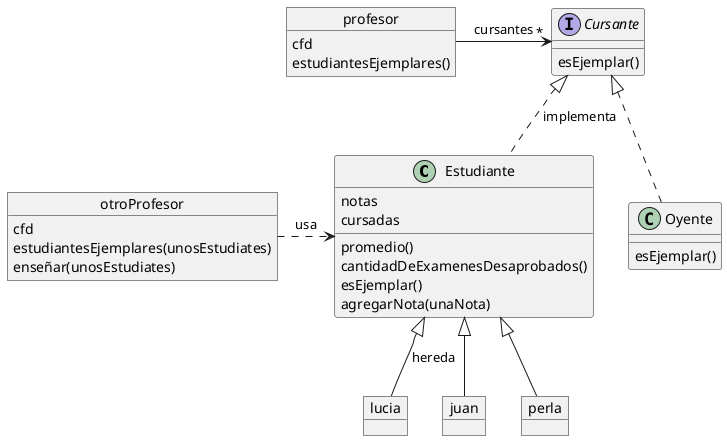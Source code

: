 @startuml
class Estudiante {
  notas
  cursadas

  promedio()
  cantidadDeExamenesDesaprobados()
  esEjemplar()
  agregarNota(unaNota)
}

class Oyente {
  esEjemplar()
}

object profesor {
  cfd

  estudiantesEjemplares()
}

object otroProfesor {
  cfd

  estudiantesEjemplares(unosEstudiates)
  enseñar(unosEstudiates)
}

object lucia {

}

object juan {

}

object perla {

}

interface Cursante {
  esEjemplar()
}

Cursante "*" <-left- profesor : cursantes
Estudiante <.l. otroProfesor : usa
Estudiante <|-- lucia : hereda
Estudiante <|-- juan
Estudiante <|-- perla
Cursante <|.. Estudiante : implementa
Cursante <|.. Oyente

@enduml
